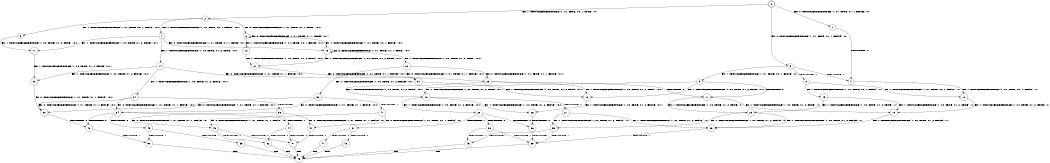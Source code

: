digraph BCG {
size = "7, 10.5";
center = TRUE;
node [shape = circle];
0 [peripheries = 2];
0 -> 1 [label = "EX !0 !ATOMIC_EXCH_BRANCH (1, +1, TRUE, +1, 1, FALSE) !:0:"];
0 -> 2 [label = "EX !1 !ATOMIC_EXCH_BRANCH (1, +1, TRUE, +0, 1, TRUE) !:0:"];
0 -> 3 [label = "EX !0 !ATOMIC_EXCH_BRANCH (1, +1, TRUE, +1, 1, FALSE) !:0:"];
1 -> 4 [label = "TERMINATE !0"];
2 -> 5 [label = "EX !1 !ATOMIC_EXCH_BRANCH (1, +1, TRUE, +0, 1, FALSE) !:0:1:"];
2 -> 6 [label = "EX !0 !ATOMIC_EXCH_BRANCH (1, +1, TRUE, +1, 1, TRUE) !:0:1:"];
2 -> 7 [label = "EX !1 !ATOMIC_EXCH_BRANCH (1, +1, TRUE, +0, 1, FALSE) !:0:1:"];
3 -> 4 [label = "TERMINATE !0"];
3 -> 8 [label = "TERMINATE !0"];
3 -> 9 [label = "EX !1 !ATOMIC_EXCH_BRANCH (1, +1, TRUE, +0, 1, FALSE) !:0:"];
4 -> 10 [label = "EX !1 !ATOMIC_EXCH_BRANCH (1, +1, TRUE, +0, 1, FALSE) !:1:"];
5 -> 11 [label = "EX !1 !ATOMIC_EXCH_BRANCH (1, +0, TRUE, +1, 2, TRUE) !:0:1:"];
6 -> 12 [label = "EX !1 !ATOMIC_EXCH_BRANCH (1, +1, TRUE, +0, 1, FALSE) !:0:1:"];
6 -> 13 [label = "EX !1 !ATOMIC_EXCH_BRANCH (1, +1, TRUE, +0, 1, FALSE) !:0:1:"];
6 -> 6 [label = "EX !0 !ATOMIC_EXCH_BRANCH (1, +1, TRUE, +1, 1, TRUE) !:0:1:"];
7 -> 11 [label = "EX !1 !ATOMIC_EXCH_BRANCH (1, +0, TRUE, +1, 2, TRUE) !:0:1:"];
7 -> 13 [label = "EX !0 !ATOMIC_EXCH_BRANCH (1, +1, TRUE, +1, 1, TRUE) !:0:1:"];
7 -> 14 [label = "EX !1 !ATOMIC_EXCH_BRANCH (1, +0, TRUE, +1, 2, TRUE) !:0:1:"];
8 -> 10 [label = "EX !1 !ATOMIC_EXCH_BRANCH (1, +1, TRUE, +0, 1, FALSE) !:1:"];
8 -> 15 [label = "EX !1 !ATOMIC_EXCH_BRANCH (1, +1, TRUE, +0, 1, FALSE) !:1:"];
9 -> 16 [label = "EX !1 !ATOMIC_EXCH_BRANCH (1, +0, TRUE, +1, 2, TRUE) !:0:1:"];
9 -> 17 [label = "TERMINATE !0"];
9 -> 18 [label = "EX !1 !ATOMIC_EXCH_BRANCH (1, +0, TRUE, +1, 2, TRUE) !:0:1:"];
10 -> 19 [label = "EX !1 !ATOMIC_EXCH_BRANCH (1, +0, TRUE, +1, 2, TRUE) !:1:"];
11 -> 20 [label = "EX !1 !ATOMIC_EXCH_BRANCH (1, +0, TRUE, +1, 2, FALSE) !:0:1:"];
12 -> 21 [label = "EX !1 !ATOMIC_EXCH_BRANCH (1, +0, TRUE, +1, 2, TRUE) !:0:1:"];
13 -> 21 [label = "EX !1 !ATOMIC_EXCH_BRANCH (1, +0, TRUE, +1, 2, TRUE) !:0:1:"];
13 -> 22 [label = "EX !1 !ATOMIC_EXCH_BRANCH (1, +0, TRUE, +1, 2, TRUE) !:0:1:"];
13 -> 13 [label = "EX !0 !ATOMIC_EXCH_BRANCH (1, +1, TRUE, +1, 1, TRUE) !:0:1:"];
14 -> 20 [label = "EX !1 !ATOMIC_EXCH_BRANCH (1, +0, TRUE, +1, 2, FALSE) !:0:1:"];
14 -> 23 [label = "EX !0 !ATOMIC_EXCH_BRANCH (1, +1, TRUE, +1, 1, FALSE) !:0:1:"];
14 -> 24 [label = "EX !1 !ATOMIC_EXCH_BRANCH (1, +0, TRUE, +1, 2, FALSE) !:0:1:"];
15 -> 19 [label = "EX !1 !ATOMIC_EXCH_BRANCH (1, +0, TRUE, +1, 2, TRUE) !:1:"];
15 -> 25 [label = "EX !1 !ATOMIC_EXCH_BRANCH (1, +0, TRUE, +1, 2, TRUE) !:1:"];
16 -> 26 [label = "EX !1 !ATOMIC_EXCH_BRANCH (1, +0, TRUE, +1, 2, FALSE) !:0:1:"];
17 -> 19 [label = "EX !1 !ATOMIC_EXCH_BRANCH (1, +0, TRUE, +1, 2, TRUE) !:1:"];
17 -> 25 [label = "EX !1 !ATOMIC_EXCH_BRANCH (1, +0, TRUE, +1, 2, TRUE) !:1:"];
18 -> 26 [label = "EX !1 !ATOMIC_EXCH_BRANCH (1, +0, TRUE, +1, 2, FALSE) !:0:1:"];
18 -> 27 [label = "TERMINATE !0"];
18 -> 28 [label = "EX !1 !ATOMIC_EXCH_BRANCH (1, +0, TRUE, +1, 2, FALSE) !:0:1:"];
19 -> 29 [label = "EX !1 !ATOMIC_EXCH_BRANCH (1, +0, TRUE, +1, 2, FALSE) !:1:"];
20 -> 30 [label = "EX !0 !ATOMIC_EXCH_BRANCH (1, +1, TRUE, +1, 1, FALSE) !:0:1:"];
21 -> 31 [label = "EX !0 !ATOMIC_EXCH_BRANCH (1, +1, TRUE, +1, 1, FALSE) !:0:1:"];
22 -> 31 [label = "EX !0 !ATOMIC_EXCH_BRANCH (1, +1, TRUE, +1, 1, FALSE) !:0:1:"];
22 -> 32 [label = "EX !1 !ATOMIC_EXCH_BRANCH (1, +0, TRUE, +1, 2, FALSE) !:0:1:"];
22 -> 23 [label = "EX !0 !ATOMIC_EXCH_BRANCH (1, +1, TRUE, +1, 1, FALSE) !:0:1:"];
23 -> 16 [label = "EX !1 !ATOMIC_EXCH_BRANCH (1, +0, TRUE, +1, 2, TRUE) !:0:1:"];
23 -> 17 [label = "TERMINATE !0"];
23 -> 18 [label = "EX !1 !ATOMIC_EXCH_BRANCH (1, +0, TRUE, +1, 2, TRUE) !:0:1:"];
24 -> 30 [label = "EX !0 !ATOMIC_EXCH_BRANCH (1, +1, TRUE, +1, 1, FALSE) !:0:1:"];
24 -> 33 [label = "TERMINATE !1"];
24 -> 34 [label = "EX !0 !ATOMIC_EXCH_BRANCH (1, +1, TRUE, +1, 1, FALSE) !:0:1:"];
25 -> 29 [label = "EX !1 !ATOMIC_EXCH_BRANCH (1, +0, TRUE, +1, 2, FALSE) !:1:"];
25 -> 35 [label = "EX !1 !ATOMIC_EXCH_BRANCH (1, +0, TRUE, +1, 2, FALSE) !:1:"];
26 -> 36 [label = "TERMINATE !0"];
27 -> 29 [label = "EX !1 !ATOMIC_EXCH_BRANCH (1, +0, TRUE, +1, 2, FALSE) !:1:"];
27 -> 35 [label = "EX !1 !ATOMIC_EXCH_BRANCH (1, +0, TRUE, +1, 2, FALSE) !:1:"];
28 -> 36 [label = "TERMINATE !0"];
28 -> 37 [label = "TERMINATE !1"];
28 -> 38 [label = "TERMINATE !0"];
29 -> 39 [label = "TERMINATE !1"];
30 -> 40 [label = "TERMINATE !0"];
31 -> 16 [label = "EX !1 !ATOMIC_EXCH_BRANCH (1, +0, TRUE, +1, 2, TRUE) !:0:1:"];
32 -> 30 [label = "EX !0 !ATOMIC_EXCH_BRANCH (1, +1, TRUE, +1, 1, FALSE) !:0:1:"];
32 -> 41 [label = "TERMINATE !1"];
32 -> 34 [label = "EX !0 !ATOMIC_EXCH_BRANCH (1, +1, TRUE, +1, 1, FALSE) !:0:1:"];
33 -> 42 [label = "EX !0 !ATOMIC_EXCH_BRANCH (1, +1, TRUE, +1, 1, FALSE) !:0:"];
33 -> 43 [label = "EX !0 !ATOMIC_EXCH_BRANCH (1, +1, TRUE, +1, 1, FALSE) !:0:"];
34 -> 40 [label = "TERMINATE !0"];
34 -> 44 [label = "TERMINATE !1"];
34 -> 45 [label = "TERMINATE !0"];
35 -> 39 [label = "TERMINATE !1"];
35 -> 46 [label = "TERMINATE !1"];
36 -> 39 [label = "TERMINATE !1"];
37 -> 47 [label = "TERMINATE !0"];
37 -> 48 [label = "TERMINATE !0"];
38 -> 39 [label = "TERMINATE !1"];
38 -> 46 [label = "TERMINATE !1"];
39 -> 49 [label = "exit"];
40 -> 50 [label = "TERMINATE !1"];
41 -> 42 [label = "EX !0 !ATOMIC_EXCH_BRANCH (1, +1, TRUE, +1, 1, FALSE) !:0:"];
41 -> 43 [label = "EX !0 !ATOMIC_EXCH_BRANCH (1, +1, TRUE, +1, 1, FALSE) !:0:"];
42 -> 51 [label = "TERMINATE !0"];
43 -> 51 [label = "TERMINATE !0"];
43 -> 52 [label = "TERMINATE !0"];
44 -> 51 [label = "TERMINATE !0"];
44 -> 52 [label = "TERMINATE !0"];
45 -> 50 [label = "TERMINATE !1"];
45 -> 53 [label = "TERMINATE !1"];
46 -> 49 [label = "exit"];
47 -> 49 [label = "exit"];
48 -> 49 [label = "exit"];
50 -> 49 [label = "exit"];
51 -> 49 [label = "exit"];
52 -> 49 [label = "exit"];
53 -> 49 [label = "exit"];
}
